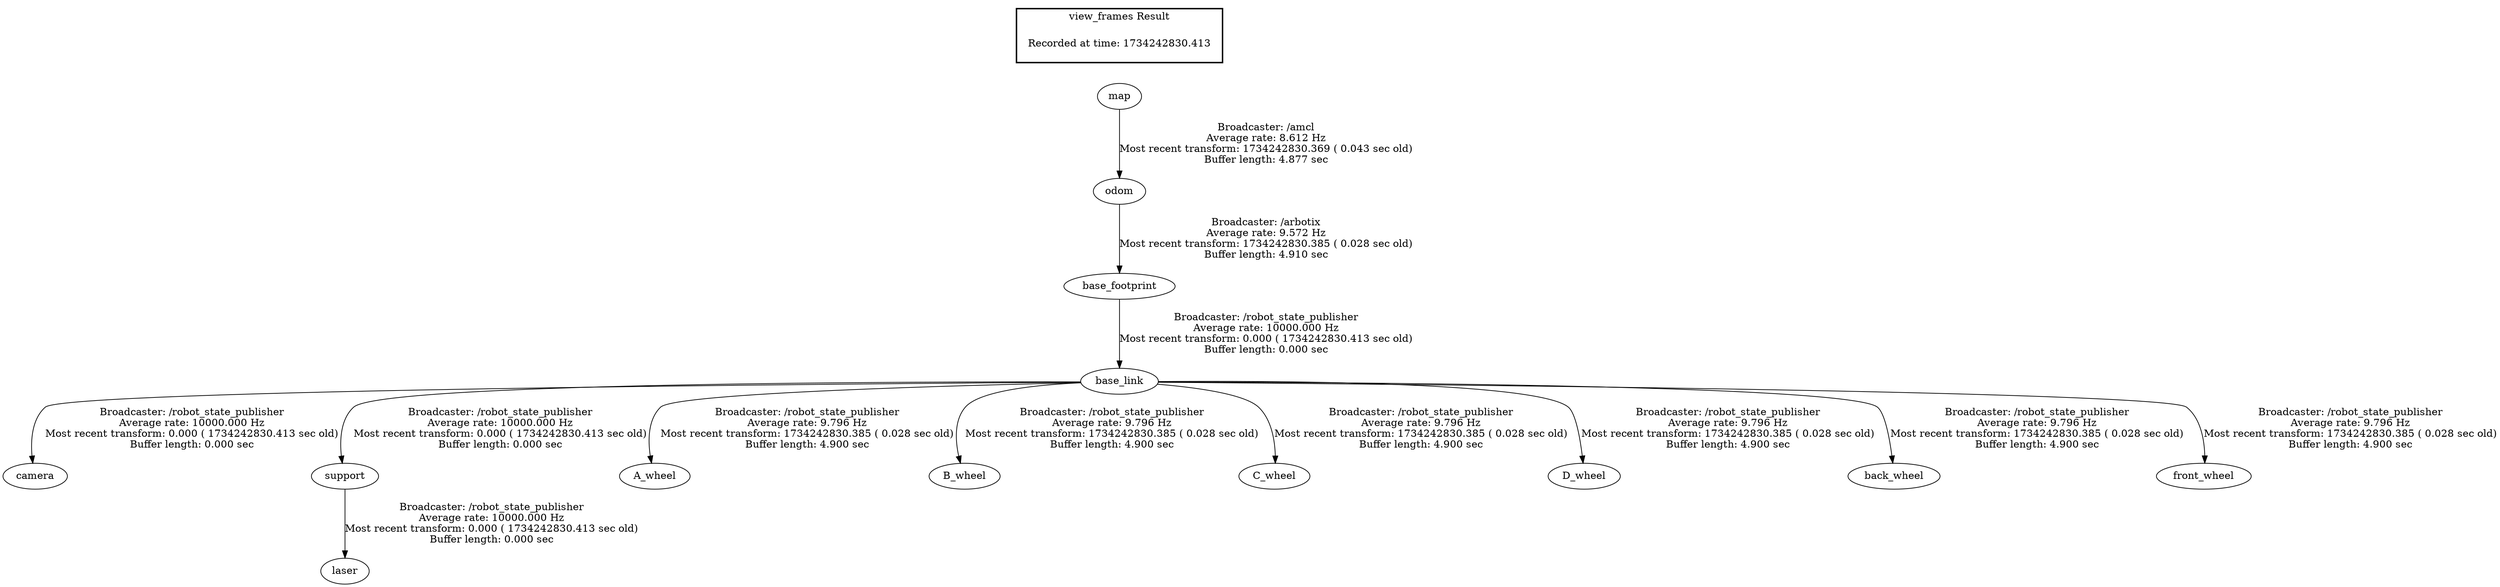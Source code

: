 digraph G {
"base_footprint" -> "base_link"[label="Broadcaster: /robot_state_publisher\nAverage rate: 10000.000 Hz\nMost recent transform: 0.000 ( 1734242830.413 sec old)\nBuffer length: 0.000 sec\n"];
"odom" -> "base_footprint"[label="Broadcaster: /arbotix\nAverage rate: 9.572 Hz\nMost recent transform: 1734242830.385 ( 0.028 sec old)\nBuffer length: 4.910 sec\n"];
"base_link" -> "camera"[label="Broadcaster: /robot_state_publisher\nAverage rate: 10000.000 Hz\nMost recent transform: 0.000 ( 1734242830.413 sec old)\nBuffer length: 0.000 sec\n"];
"support" -> "laser"[label="Broadcaster: /robot_state_publisher\nAverage rate: 10000.000 Hz\nMost recent transform: 0.000 ( 1734242830.413 sec old)\nBuffer length: 0.000 sec\n"];
"base_link" -> "support"[label="Broadcaster: /robot_state_publisher\nAverage rate: 10000.000 Hz\nMost recent transform: 0.000 ( 1734242830.413 sec old)\nBuffer length: 0.000 sec\n"];
"map" -> "odom"[label="Broadcaster: /amcl\nAverage rate: 8.612 Hz\nMost recent transform: 1734242830.369 ( 0.043 sec old)\nBuffer length: 4.877 sec\n"];
"base_link" -> "A_wheel"[label="Broadcaster: /robot_state_publisher\nAverage rate: 9.796 Hz\nMost recent transform: 1734242830.385 ( 0.028 sec old)\nBuffer length: 4.900 sec\n"];
"base_link" -> "B_wheel"[label="Broadcaster: /robot_state_publisher\nAverage rate: 9.796 Hz\nMost recent transform: 1734242830.385 ( 0.028 sec old)\nBuffer length: 4.900 sec\n"];
"base_link" -> "C_wheel"[label="Broadcaster: /robot_state_publisher\nAverage rate: 9.796 Hz\nMost recent transform: 1734242830.385 ( 0.028 sec old)\nBuffer length: 4.900 sec\n"];
"base_link" -> "D_wheel"[label="Broadcaster: /robot_state_publisher\nAverage rate: 9.796 Hz\nMost recent transform: 1734242830.385 ( 0.028 sec old)\nBuffer length: 4.900 sec\n"];
"base_link" -> "back_wheel"[label="Broadcaster: /robot_state_publisher\nAverage rate: 9.796 Hz\nMost recent transform: 1734242830.385 ( 0.028 sec old)\nBuffer length: 4.900 sec\n"];
"base_link" -> "front_wheel"[label="Broadcaster: /robot_state_publisher\nAverage rate: 9.796 Hz\nMost recent transform: 1734242830.385 ( 0.028 sec old)\nBuffer length: 4.900 sec\n"];
edge [style=invis];
 subgraph cluster_legend { style=bold; color=black; label ="view_frames Result";
"Recorded at time: 1734242830.413"[ shape=plaintext ] ;
 }->"map";
}